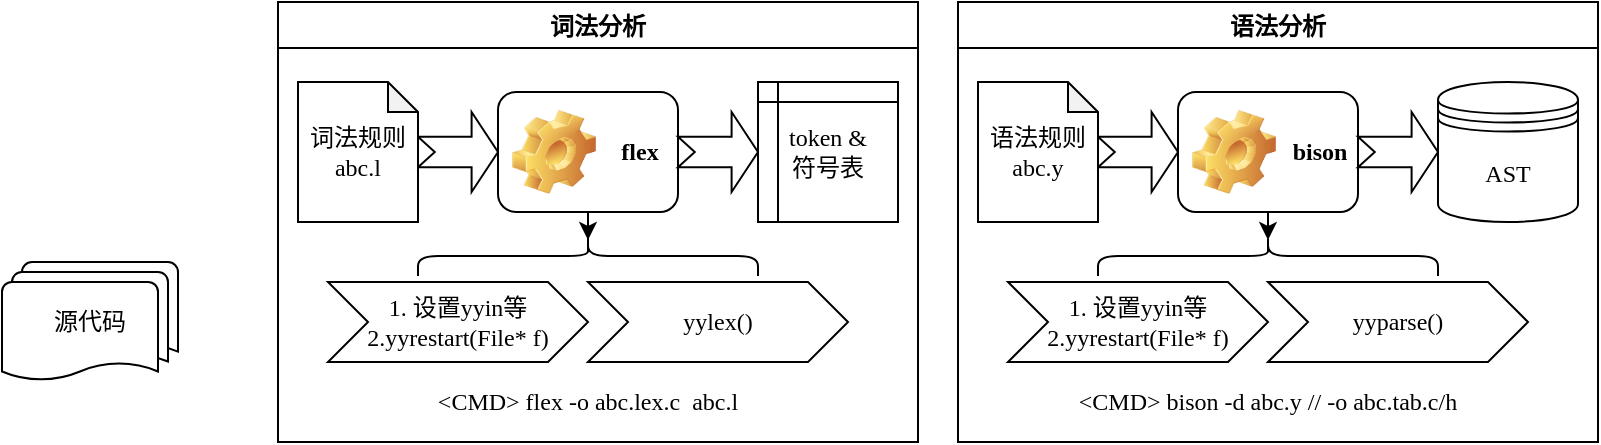 <mxfile version="14.7.0" type="github">
  <diagram id="enoIybo3rPJg0Il2eto0" name="Page-1">
    <mxGraphModel dx="1587" dy="394" grid="1" gridSize="10" guides="1" tooltips="1" connect="1" arrows="1" fold="1" page="1" pageScale="1" pageWidth="827" pageHeight="1169" math="0" shadow="0">
      <root>
        <mxCell id="0" />
        <mxCell id="1" parent="0" />
        <mxCell id="itgruSseSPr3eh4PhL-f-1" value="词法分析" style="swimlane;fontFamily=Times New Roman;" vertex="1" parent="1">
          <mxGeometry x="60" y="30" width="320" height="220" as="geometry">
            <mxRectangle x="60" y="30" width="80" height="23" as="alternateBounds" />
          </mxGeometry>
        </mxCell>
        <mxCell id="itgruSseSPr3eh4PhL-f-24" value="" style="html=1;shadow=0;dashed=0;align=center;verticalAlign=middle;shape=mxgraph.arrows2.arrow;dy=0.62;dx=13.2;notch=8.4;strokeWidth=1;" vertex="1" parent="itgruSseSPr3eh4PhL-f-1">
          <mxGeometry x="70" y="55" width="40" height="40" as="geometry" />
        </mxCell>
        <mxCell id="itgruSseSPr3eh4PhL-f-7" value="&lt;div&gt;token &amp;amp;&lt;br&gt;&lt;/div&gt;&lt;div&gt;符号表&lt;/div&gt;" style="shape=internalStorage;whiteSpace=wrap;html=1;backgroundOutline=1;dx=10;dy=10;fontFamily=Times New Roman;" vertex="1" parent="itgruSseSPr3eh4PhL-f-1">
          <mxGeometry x="240" y="40" width="70" height="70" as="geometry" />
        </mxCell>
        <mxCell id="itgruSseSPr3eh4PhL-f-8" value="&lt;div&gt;词法规则&lt;/div&gt;&lt;div&gt;&lt;font face=&quot;Times New Roman&quot;&gt;abc.l&lt;/font&gt;&lt;br&gt;&lt;/div&gt;" style="shape=note;whiteSpace=wrap;html=1;backgroundOutline=1;darkOpacity=0.05;size=15;" vertex="1" parent="itgruSseSPr3eh4PhL-f-1">
          <mxGeometry x="10" y="40" width="60" height="70" as="geometry" />
        </mxCell>
        <mxCell id="itgruSseSPr3eh4PhL-f-14" style="edgeStyle=orthogonalEdgeStyle;rounded=0;orthogonalLoop=1;jettySize=auto;html=1;entryX=0.1;entryY=0.5;entryDx=0;entryDy=0;entryPerimeter=0;" edge="1" parent="itgruSseSPr3eh4PhL-f-1" source="itgruSseSPr3eh4PhL-f-11" target="itgruSseSPr3eh4PhL-f-12">
          <mxGeometry relative="1" as="geometry" />
        </mxCell>
        <mxCell id="itgruSseSPr3eh4PhL-f-11" value="flex" style="label;whiteSpace=wrap;html=1;image=img/clipart/Gear_128x128.png;align=center;fontFamily=Times New Roman;" vertex="1" parent="itgruSseSPr3eh4PhL-f-1">
          <mxGeometry x="110" y="45" width="90" height="60" as="geometry" />
        </mxCell>
        <mxCell id="itgruSseSPr3eh4PhL-f-12" value="" style="shape=curlyBracket;whiteSpace=wrap;html=1;rounded=1;align=center;labelPosition=center;verticalLabelPosition=middle;verticalAlign=middle;rotation=90;" vertex="1" parent="itgruSseSPr3eh4PhL-f-1">
          <mxGeometry x="145" y="42" width="20" height="170" as="geometry" />
        </mxCell>
        <mxCell id="itgruSseSPr3eh4PhL-f-19" value="&lt;div style=&quot;font-size: 10px&quot;&gt;&lt;font style=&quot;font-size: 12px&quot;&gt;1. 设置yyin等&lt;/font&gt;&lt;/div&gt;&lt;div&gt;2.yyrestart(File* f)&lt;br&gt;&lt;/div&gt;" style="shape=step;perimeter=stepPerimeter;whiteSpace=wrap;html=1;fixedSize=1;strokeWidth=1;align=center;fontFamily=Times New Roman;" vertex="1" parent="itgruSseSPr3eh4PhL-f-1">
          <mxGeometry x="25" y="140" width="130" height="40" as="geometry" />
        </mxCell>
        <mxCell id="itgruSseSPr3eh4PhL-f-20" value="yylex()" style="shape=step;perimeter=stepPerimeter;whiteSpace=wrap;html=1;fixedSize=1;strokeWidth=1;align=center;fontFamily=Times New Roman;" vertex="1" parent="itgruSseSPr3eh4PhL-f-1">
          <mxGeometry x="155" y="140" width="130" height="40" as="geometry" />
        </mxCell>
        <mxCell id="itgruSseSPr3eh4PhL-f-25" value="" style="html=1;shadow=0;dashed=0;align=center;verticalAlign=middle;shape=mxgraph.arrows2.arrow;dy=0.62;dx=13.2;notch=8.4;strokeWidth=1;" vertex="1" parent="itgruSseSPr3eh4PhL-f-1">
          <mxGeometry x="200" y="55" width="40" height="40" as="geometry" />
        </mxCell>
        <mxCell id="itgruSseSPr3eh4PhL-f-26" value="&amp;lt;CMD&amp;gt; flex -o abc.lex.c&amp;nbsp; abc.l" style="text;html=1;strokeColor=none;fillColor=none;align=center;verticalAlign=middle;whiteSpace=wrap;rounded=0;fontFamily=Times New Roman;" vertex="1" parent="itgruSseSPr3eh4PhL-f-1">
          <mxGeometry x="25" y="190" width="260" height="20" as="geometry" />
        </mxCell>
        <mxCell id="itgruSseSPr3eh4PhL-f-2" value="语法分析" style="swimlane;" vertex="1" parent="1">
          <mxGeometry x="400" y="30" width="320" height="220" as="geometry">
            <mxRectangle x="330" y="20" width="80" height="23" as="alternateBounds" />
          </mxGeometry>
        </mxCell>
        <mxCell id="itgruSseSPr3eh4PhL-f-27" value="" style="html=1;shadow=0;dashed=0;align=center;verticalAlign=middle;shape=mxgraph.arrows2.arrow;dy=0.62;dx=13.2;notch=8.4;strokeWidth=1;" vertex="1" parent="itgruSseSPr3eh4PhL-f-2">
          <mxGeometry x="70" y="55" width="40" height="40" as="geometry" />
        </mxCell>
        <mxCell id="itgruSseSPr3eh4PhL-f-29" value="语法规则&lt;div&gt;&lt;font face=&quot;Times New Roman&quot;&gt;abc.y&lt;/font&gt;&lt;br&gt;&lt;/div&gt;" style="shape=note;whiteSpace=wrap;html=1;backgroundOutline=1;darkOpacity=0.05;size=15;" vertex="1" parent="itgruSseSPr3eh4PhL-f-2">
          <mxGeometry x="10" y="40" width="60" height="70" as="geometry" />
        </mxCell>
        <mxCell id="itgruSseSPr3eh4PhL-f-31" value="bison" style="label;whiteSpace=wrap;html=1;image=img/clipart/Gear_128x128.png;align=center;fontFamily=Times New Roman;" vertex="1" parent="itgruSseSPr3eh4PhL-f-2">
          <mxGeometry x="110" y="45" width="90" height="60" as="geometry" />
        </mxCell>
        <mxCell id="itgruSseSPr3eh4PhL-f-32" value="" style="shape=curlyBracket;whiteSpace=wrap;html=1;rounded=1;align=center;labelPosition=center;verticalLabelPosition=middle;verticalAlign=middle;rotation=90;" vertex="1" parent="itgruSseSPr3eh4PhL-f-2">
          <mxGeometry x="145" y="42" width="20" height="170" as="geometry" />
        </mxCell>
        <mxCell id="itgruSseSPr3eh4PhL-f-30" style="edgeStyle=orthogonalEdgeStyle;rounded=0;orthogonalLoop=1;jettySize=auto;html=1;entryX=0.1;entryY=0.5;entryDx=0;entryDy=0;entryPerimeter=0;" edge="1" parent="itgruSseSPr3eh4PhL-f-2" source="itgruSseSPr3eh4PhL-f-31" target="itgruSseSPr3eh4PhL-f-32">
          <mxGeometry relative="1" as="geometry">
            <Array as="points">
              <mxPoint x="155" y="105" />
              <mxPoint x="155" y="105" />
            </Array>
          </mxGeometry>
        </mxCell>
        <mxCell id="itgruSseSPr3eh4PhL-f-33" value="&lt;div style=&quot;font-size: 10px&quot;&gt;&lt;font style=&quot;font-size: 12px&quot;&gt;1. 设置yyin等&lt;/font&gt;&lt;/div&gt;&lt;div&gt;2.yyrestart(File* f)&lt;br&gt;&lt;/div&gt;" style="shape=step;perimeter=stepPerimeter;whiteSpace=wrap;html=1;fixedSize=1;strokeWidth=1;align=center;fontFamily=Times New Roman;" vertex="1" parent="itgruSseSPr3eh4PhL-f-2">
          <mxGeometry x="25" y="140" width="130" height="40" as="geometry" />
        </mxCell>
        <mxCell id="itgruSseSPr3eh4PhL-f-34" value="yyparse()" style="shape=step;perimeter=stepPerimeter;whiteSpace=wrap;html=1;fixedSize=1;strokeWidth=1;align=center;fontFamily=Times New Roman;" vertex="1" parent="itgruSseSPr3eh4PhL-f-2">
          <mxGeometry x="155" y="140" width="130" height="40" as="geometry" />
        </mxCell>
        <mxCell id="itgruSseSPr3eh4PhL-f-35" value="" style="html=1;shadow=0;dashed=0;align=center;verticalAlign=middle;shape=mxgraph.arrows2.arrow;dy=0.62;dx=13.2;notch=8.4;strokeWidth=1;" vertex="1" parent="itgruSseSPr3eh4PhL-f-2">
          <mxGeometry x="200" y="55" width="40" height="40" as="geometry" />
        </mxCell>
        <mxCell id="itgruSseSPr3eh4PhL-f-36" value="&amp;lt;CMD&amp;gt; bison -d abc.y // -o abc.tab.c/h" style="text;html=1;strokeColor=none;fillColor=none;align=center;verticalAlign=middle;whiteSpace=wrap;rounded=0;fontFamily=Times New Roman;" vertex="1" parent="itgruSseSPr3eh4PhL-f-2">
          <mxGeometry x="25" y="190" width="260" height="20" as="geometry" />
        </mxCell>
        <mxCell id="itgruSseSPr3eh4PhL-f-37" value="AST" style="shape=datastore;whiteSpace=wrap;html=1;fontFamily=Times New Roman;strokeWidth=1;align=center;" vertex="1" parent="itgruSseSPr3eh4PhL-f-2">
          <mxGeometry x="240" y="40" width="70" height="70" as="geometry" />
        </mxCell>
        <mxCell id="itgruSseSPr3eh4PhL-f-13" value="源代码" style="strokeWidth=1;html=1;shape=mxgraph.flowchart.multi-document;whiteSpace=wrap;align=center;" vertex="1" parent="1">
          <mxGeometry x="-78" y="160" width="88" height="60" as="geometry" />
        </mxCell>
      </root>
    </mxGraphModel>
  </diagram>
</mxfile>

